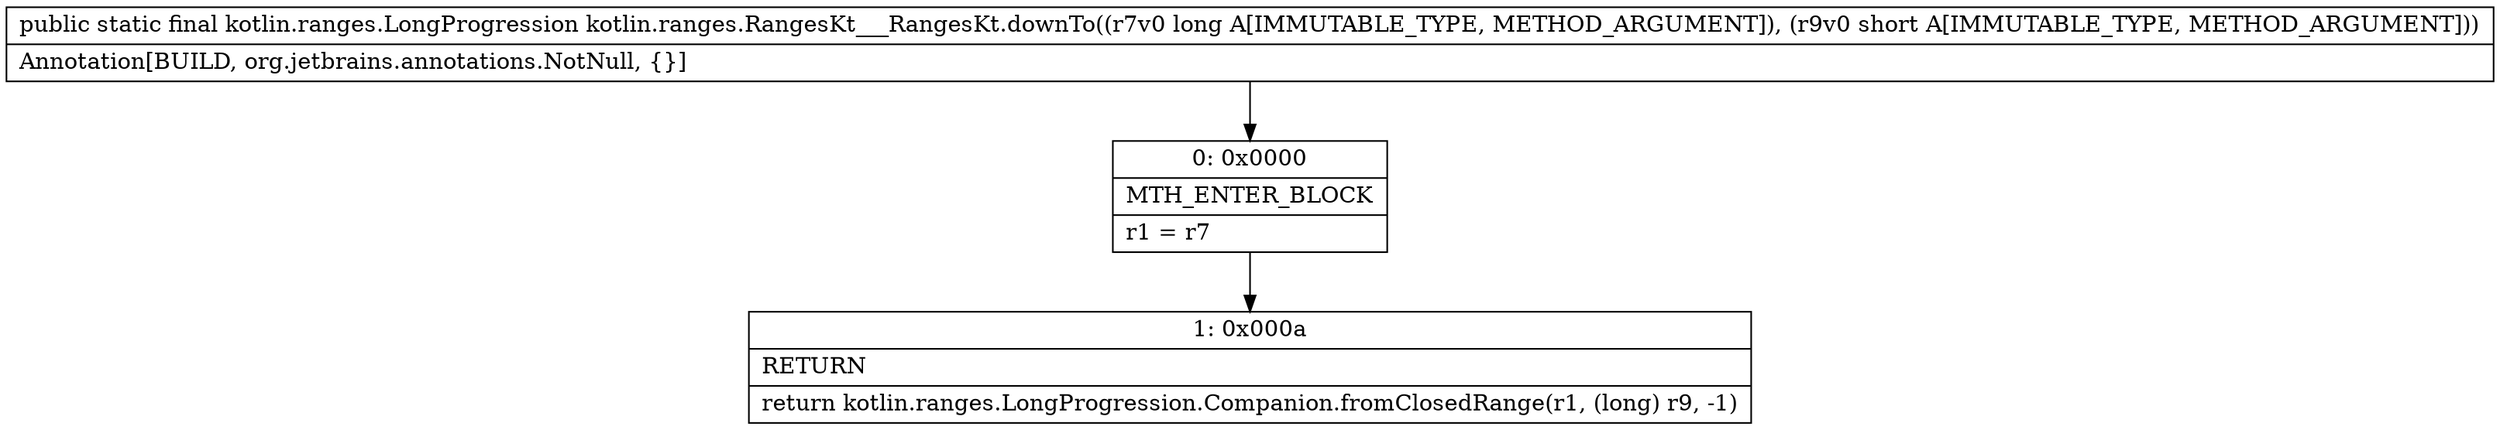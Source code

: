 digraph "CFG forkotlin.ranges.RangesKt___RangesKt.downTo(JS)Lkotlin\/ranges\/LongProgression;" {
Node_0 [shape=record,label="{0\:\ 0x0000|MTH_ENTER_BLOCK\l|r1 = r7\l}"];
Node_1 [shape=record,label="{1\:\ 0x000a|RETURN\l|return kotlin.ranges.LongProgression.Companion.fromClosedRange(r1, (long) r9, \-1)\l}"];
MethodNode[shape=record,label="{public static final kotlin.ranges.LongProgression kotlin.ranges.RangesKt___RangesKt.downTo((r7v0 long A[IMMUTABLE_TYPE, METHOD_ARGUMENT]), (r9v0 short A[IMMUTABLE_TYPE, METHOD_ARGUMENT]))  | Annotation[BUILD, org.jetbrains.annotations.NotNull, \{\}]\l}"];
MethodNode -> Node_0;
Node_0 -> Node_1;
}

